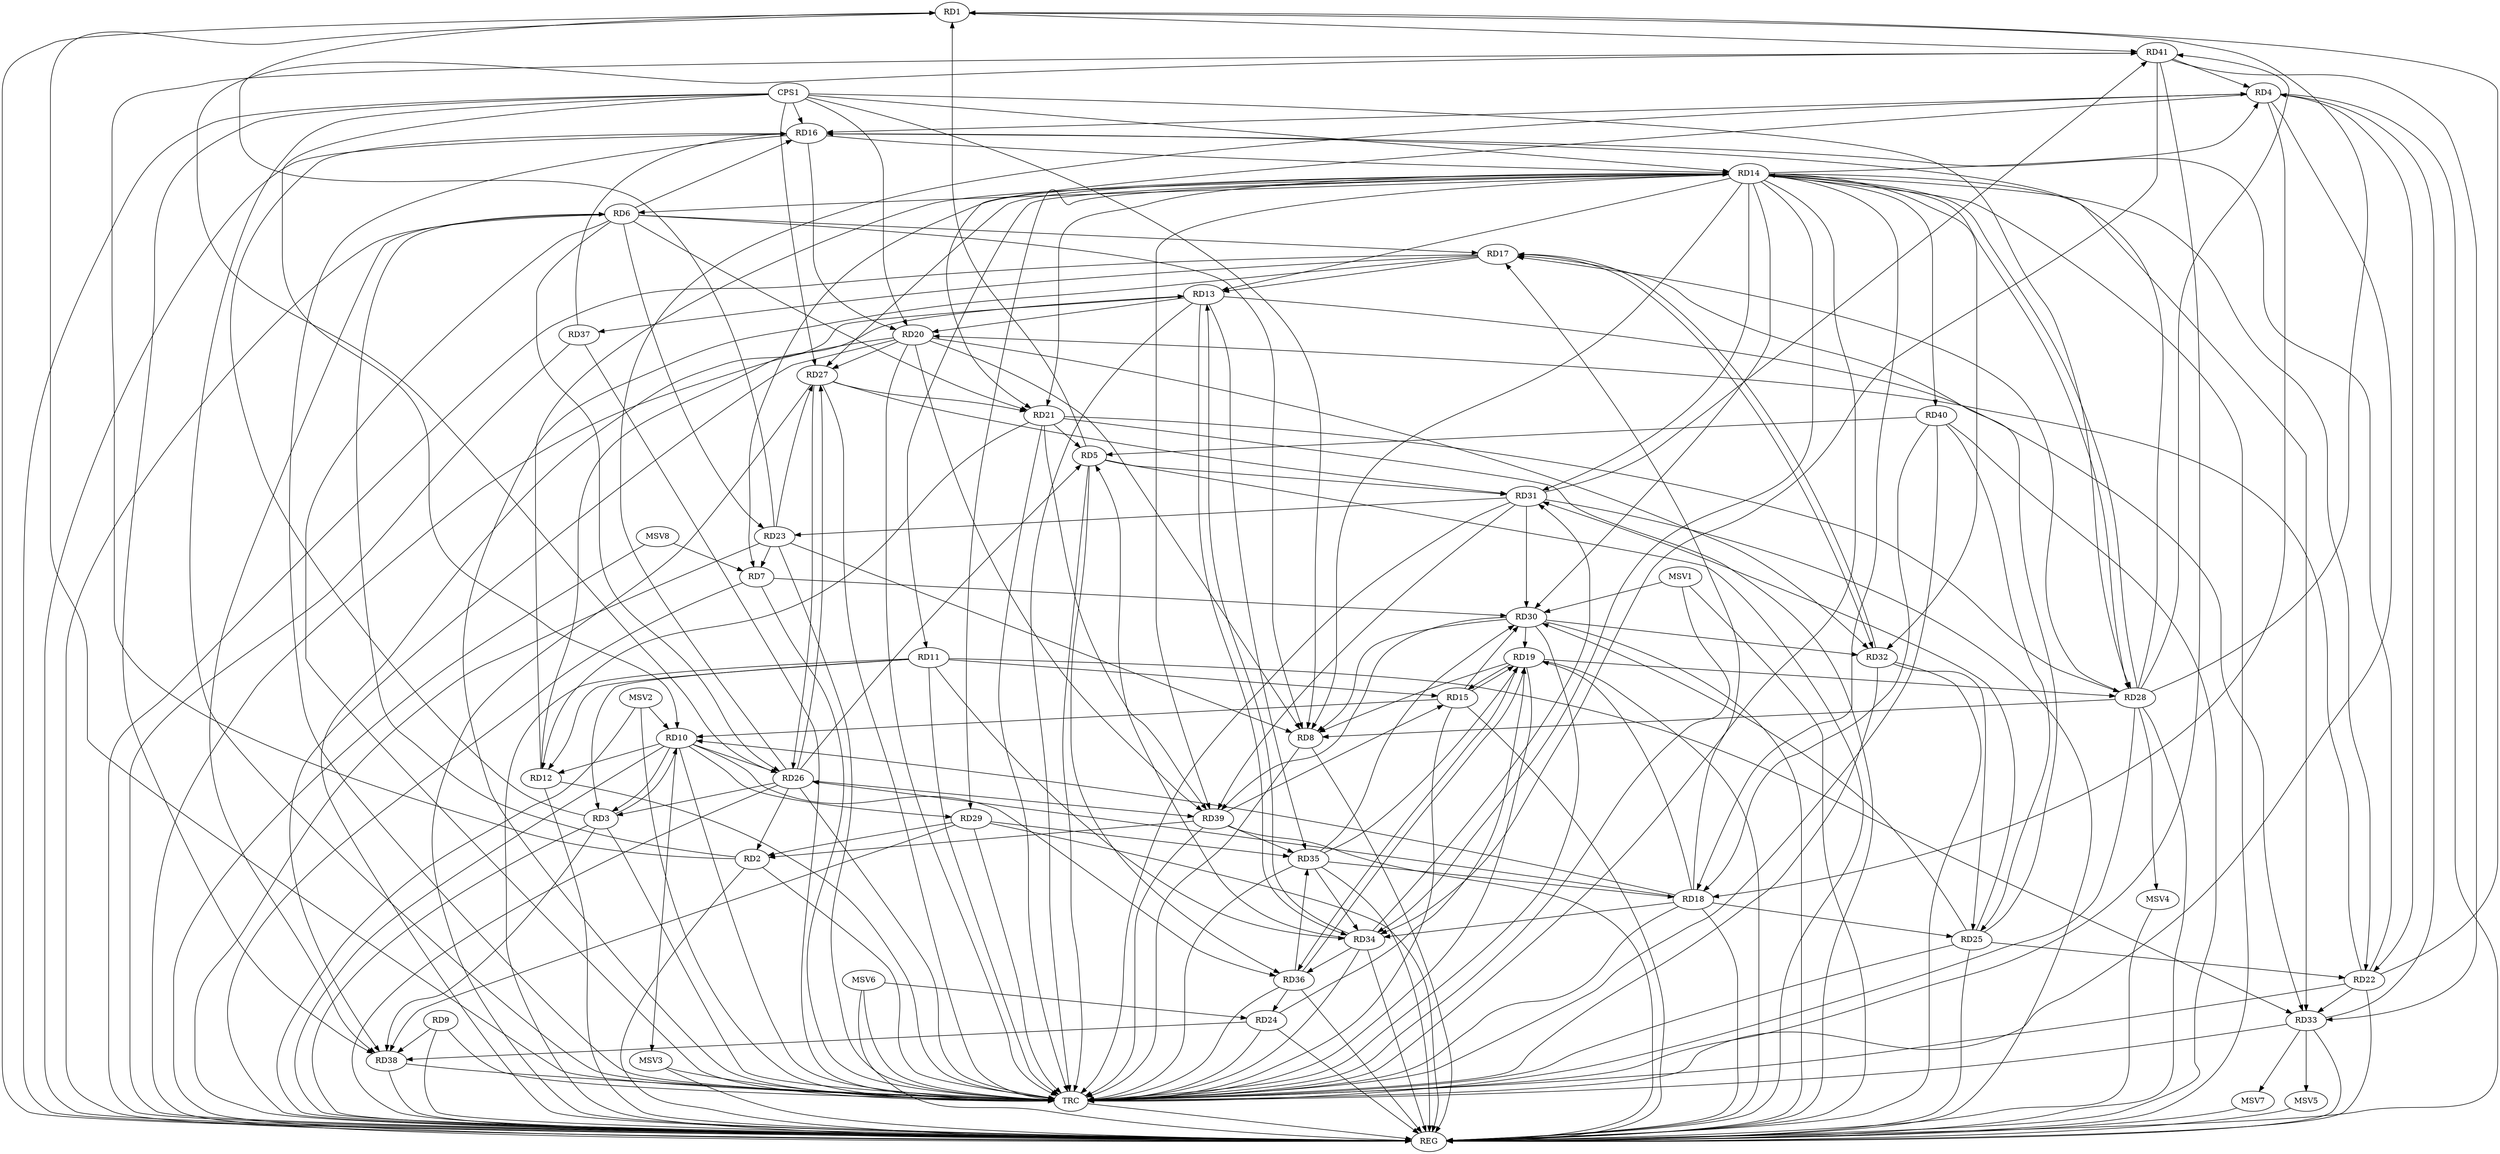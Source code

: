 strict digraph G {
  RD1 [ label="RD1" ];
  RD2 [ label="RD2" ];
  RD3 [ label="RD3" ];
  RD4 [ label="RD4" ];
  RD5 [ label="RD5" ];
  RD6 [ label="RD6" ];
  RD7 [ label="RD7" ];
  RD8 [ label="RD8" ];
  RD9 [ label="RD9" ];
  RD10 [ label="RD10" ];
  RD11 [ label="RD11" ];
  RD12 [ label="RD12" ];
  RD13 [ label="RD13" ];
  RD14 [ label="RD14" ];
  RD15 [ label="RD15" ];
  RD16 [ label="RD16" ];
  RD17 [ label="RD17" ];
  RD18 [ label="RD18" ];
  RD19 [ label="RD19" ];
  RD20 [ label="RD20" ];
  RD21 [ label="RD21" ];
  RD22 [ label="RD22" ];
  RD23 [ label="RD23" ];
  RD24 [ label="RD24" ];
  RD25 [ label="RD25" ];
  RD26 [ label="RD26" ];
  RD27 [ label="RD27" ];
  RD28 [ label="RD28" ];
  RD29 [ label="RD29" ];
  RD30 [ label="RD30" ];
  RD31 [ label="RD31" ];
  RD32 [ label="RD32" ];
  RD33 [ label="RD33" ];
  RD34 [ label="RD34" ];
  RD35 [ label="RD35" ];
  RD36 [ label="RD36" ];
  RD37 [ label="RD37" ];
  RD38 [ label="RD38" ];
  RD39 [ label="RD39" ];
  RD40 [ label="RD40" ];
  RD41 [ label="RD41" ];
  CPS1 [ label="CPS1" ];
  REG [ label="REG" ];
  TRC [ label="TRC" ];
  MSV1 [ label="MSV1" ];
  MSV2 [ label="MSV2" ];
  MSV3 [ label="MSV3" ];
  MSV4 [ label="MSV4" ];
  MSV5 [ label="MSV5" ];
  MSV6 [ label="MSV6" ];
  MSV7 [ label="MSV7" ];
  MSV8 [ label="MSV8" ];
  RD5 -> RD1;
  RD22 -> RD1;
  RD23 -> RD1;
  RD28 -> RD1;
  RD1 -> RD41;
  RD2 -> RD6;
  RD26 -> RD2;
  RD29 -> RD2;
  RD39 -> RD2;
  RD2 -> RD41;
  RD3 -> RD10;
  RD10 -> RD3;
  RD11 -> RD3;
  RD3 -> RD16;
  RD26 -> RD3;
  RD3 -> RD38;
  RD14 -> RD4;
  RD4 -> RD16;
  RD4 -> RD18;
  RD4 -> RD21;
  RD4 -> RD22;
  RD26 -> RD4;
  RD33 -> RD4;
  RD41 -> RD4;
  RD21 -> RD5;
  RD26 -> RD5;
  RD5 -> RD31;
  RD34 -> RD5;
  RD5 -> RD36;
  RD40 -> RD5;
  RD6 -> RD8;
  RD6 -> RD16;
  RD6 -> RD17;
  RD6 -> RD21;
  RD6 -> RD23;
  RD6 -> RD26;
  RD6 -> RD38;
  RD14 -> RD7;
  RD23 -> RD7;
  RD7 -> RD30;
  RD19 -> RD8;
  RD20 -> RD8;
  RD23 -> RD8;
  RD28 -> RD8;
  RD30 -> RD8;
  RD9 -> RD38;
  RD10 -> RD12;
  RD15 -> RD10;
  RD18 -> RD10;
  RD10 -> RD26;
  RD10 -> RD29;
  RD10 -> RD36;
  RD11 -> RD12;
  RD11 -> RD15;
  RD11 -> RD33;
  RD11 -> RD34;
  RD12 -> RD13;
  RD12 -> RD14;
  RD21 -> RD12;
  RD17 -> RD13;
  RD13 -> RD20;
  RD13 -> RD33;
  RD13 -> RD34;
  RD34 -> RD13;
  RD13 -> RD35;
  RD16 -> RD14;
  RD14 -> RD18;
  RD14 -> RD21;
  RD28 -> RD14;
  RD14 -> RD30;
  RD14 -> RD31;
  RD14 -> RD33;
  RD14 -> RD34;
  RD15 -> RD19;
  RD19 -> RD15;
  RD15 -> RD30;
  RD39 -> RD15;
  RD16 -> RD20;
  RD22 -> RD16;
  RD28 -> RD16;
  RD37 -> RD16;
  RD18 -> RD17;
  RD25 -> RD17;
  RD28 -> RD17;
  RD17 -> RD32;
  RD32 -> RD17;
  RD17 -> RD37;
  RD18 -> RD19;
  RD18 -> RD25;
  RD18 -> RD26;
  RD18 -> RD34;
  RD35 -> RD18;
  RD40 -> RD18;
  RD24 -> RD19;
  RD19 -> RD28;
  RD30 -> RD19;
  RD35 -> RD19;
  RD19 -> RD36;
  RD36 -> RD19;
  RD22 -> RD20;
  RD20 -> RD27;
  RD20 -> RD32;
  RD20 -> RD38;
  RD20 -> RD39;
  RD27 -> RD21;
  RD21 -> RD28;
  RD21 -> RD39;
  RD25 -> RD22;
  RD22 -> RD33;
  RD23 -> RD27;
  RD31 -> RD23;
  RD36 -> RD24;
  RD24 -> RD38;
  RD25 -> RD30;
  RD25 -> RD31;
  RD32 -> RD25;
  RD40 -> RD25;
  RD26 -> RD27;
  RD27 -> RD26;
  RD26 -> RD39;
  RD26 -> RD41;
  RD27 -> RD31;
  RD28 -> RD41;
  RD29 -> RD35;
  RD29 -> RD38;
  RD31 -> RD30;
  RD30 -> RD32;
  RD35 -> RD30;
  RD30 -> RD39;
  RD34 -> RD31;
  RD31 -> RD39;
  RD31 -> RD41;
  RD41 -> RD33;
  RD35 -> RD34;
  RD34 -> RD36;
  RD41 -> RD34;
  RD36 -> RD35;
  RD39 -> RD35;
  CPS1 -> RD8;
  CPS1 -> RD38;
  CPS1 -> RD28;
  CPS1 -> RD10;
  CPS1 -> RD16;
  CPS1 -> RD14;
  CPS1 -> RD27;
  CPS1 -> RD20;
  RD1 -> REG;
  RD2 -> REG;
  RD3 -> REG;
  RD4 -> REG;
  RD5 -> REG;
  RD6 -> REG;
  RD7 -> REG;
  RD8 -> REG;
  RD9 -> REG;
  RD10 -> REG;
  RD11 -> REG;
  RD12 -> REG;
  RD13 -> REG;
  RD14 -> REG;
  RD15 -> REG;
  RD16 -> REG;
  RD17 -> REG;
  RD18 -> REG;
  RD19 -> REG;
  RD20 -> REG;
  RD21 -> REG;
  RD22 -> REG;
  RD23 -> REG;
  RD24 -> REG;
  RD25 -> REG;
  RD26 -> REG;
  RD27 -> REG;
  RD28 -> REG;
  RD29 -> REG;
  RD30 -> REG;
  RD31 -> REG;
  RD32 -> REG;
  RD33 -> REG;
  RD34 -> REG;
  RD35 -> REG;
  RD36 -> REG;
  RD37 -> REG;
  RD38 -> REG;
  RD39 -> REG;
  RD40 -> REG;
  CPS1 -> REG;
  RD1 -> TRC;
  RD2 -> TRC;
  RD3 -> TRC;
  RD4 -> TRC;
  RD5 -> TRC;
  RD6 -> TRC;
  RD7 -> TRC;
  RD8 -> TRC;
  RD9 -> TRC;
  RD10 -> TRC;
  RD11 -> TRC;
  RD12 -> TRC;
  RD13 -> TRC;
  RD14 -> TRC;
  RD15 -> TRC;
  RD16 -> TRC;
  RD17 -> TRC;
  RD18 -> TRC;
  RD19 -> TRC;
  RD20 -> TRC;
  RD21 -> TRC;
  RD22 -> TRC;
  RD23 -> TRC;
  RD24 -> TRC;
  RD25 -> TRC;
  RD26 -> TRC;
  RD27 -> TRC;
  RD28 -> TRC;
  RD29 -> TRC;
  RD30 -> TRC;
  RD31 -> TRC;
  RD32 -> TRC;
  RD33 -> TRC;
  RD34 -> TRC;
  RD35 -> TRC;
  RD36 -> TRC;
  RD37 -> TRC;
  RD38 -> TRC;
  RD39 -> TRC;
  RD40 -> TRC;
  RD41 -> TRC;
  CPS1 -> TRC;
  TRC -> REG;
  RD14 -> RD29;
  RD14 -> RD13;
  RD14 -> RD40;
  RD14 -> RD8;
  RD14 -> RD39;
  RD14 -> RD32;
  RD14 -> RD6;
  RD14 -> RD28;
  RD14 -> RD27;
  RD14 -> RD11;
  RD14 -> RD22;
  MSV1 -> RD30;
  MSV1 -> REG;
  MSV1 -> TRC;
  MSV2 -> RD10;
  MSV2 -> REG;
  MSV2 -> TRC;
  RD10 -> MSV3;
  MSV3 -> REG;
  MSV3 -> TRC;
  RD28 -> MSV4;
  MSV4 -> REG;
  RD33 -> MSV5;
  MSV5 -> REG;
  MSV6 -> RD24;
  MSV6 -> REG;
  MSV6 -> TRC;
  RD33 -> MSV7;
  MSV7 -> REG;
  MSV8 -> RD7;
  MSV8 -> REG;
}
